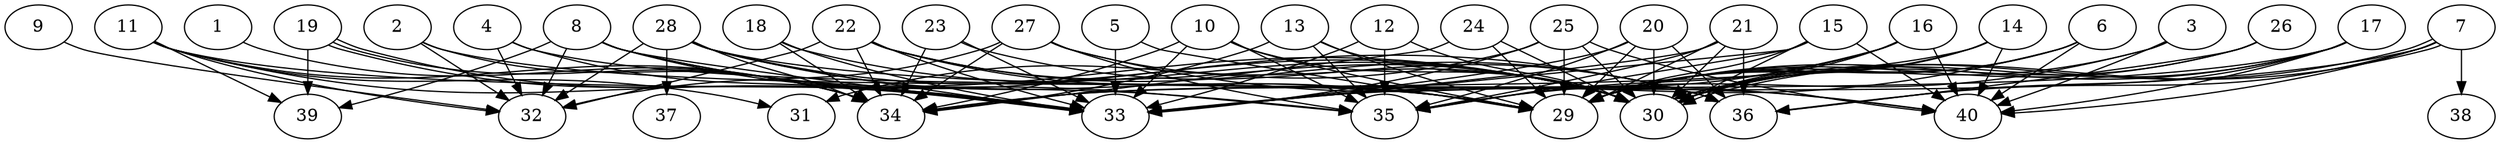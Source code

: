 // DAG automatically generated by daggen at Thu Oct  3 14:06:48 2019
// ./daggen --dot -n 40 --ccr 0.5 --fat 0.9 --regular 0.9 --density 0.7 --mindata 5242880 --maxdata 52428800 
digraph G {
  1 [size="85807104", alpha="0.18", expect_size="42903552"] 
  1 -> 34 [size ="42903552"]
  2 [size="90204160", alpha="0.04", expect_size="45102080"] 
  2 -> 29 [size ="45102080"]
  2 -> 32 [size ="45102080"]
  2 -> 34 [size ="45102080"]
  3 [size="57849856", alpha="0.05", expect_size="28924928"] 
  3 -> 29 [size ="28924928"]
  3 -> 35 [size ="28924928"]
  3 -> 40 [size ="28924928"]
  4 [size="38871040", alpha="0.17", expect_size="19435520"] 
  4 -> 29 [size ="19435520"]
  4 -> 32 [size ="19435520"]
  4 -> 33 [size ="19435520"]
  5 [size="87091200", alpha="0.02", expect_size="43545600"] 
  5 -> 29 [size ="43545600"]
  5 -> 33 [size ="43545600"]
  6 [size="69144576", alpha="0.07", expect_size="34572288"] 
  6 -> 29 [size ="34572288"]
  6 -> 30 [size ="34572288"]
  6 -> 33 [size ="34572288"]
  6 -> 40 [size ="34572288"]
  7 [size="55799808", alpha="0.15", expect_size="27899904"] 
  7 -> 30 [size ="27899904"]
  7 -> 30 [size ="27899904"]
  7 -> 34 [size ="27899904"]
  7 -> 36 [size ="27899904"]
  7 -> 38 [size ="27899904"]
  7 -> 40 [size ="27899904"]
  8 [size="91652096", alpha="0.06", expect_size="45826048"] 
  8 -> 30 [size ="45826048"]
  8 -> 32 [size ="45826048"]
  8 -> 33 [size ="45826048"]
  8 -> 35 [size ="45826048"]
  8 -> 36 [size ="45826048"]
  8 -> 39 [size ="45826048"]
  9 [size="63795200", alpha="0.06", expect_size="31897600"] 
  9 -> 32 [size ="31897600"]
  10 [size="77596672", alpha="0.02", expect_size="38798336"] 
  10 -> 29 [size ="38798336"]
  10 -> 30 [size ="38798336"]
  10 -> 33 [size ="38798336"]
  10 -> 34 [size ="38798336"]
  10 -> 35 [size ="38798336"]
  11 [size="36777984", alpha="0.08", expect_size="18388992"] 
  11 -> 31 [size ="18388992"]
  11 -> 32 [size ="18388992"]
  11 -> 33 [size ="18388992"]
  11 -> 34 [size ="18388992"]
  11 -> 35 [size ="18388992"]
  11 -> 39 [size ="18388992"]
  12 [size="26886144", alpha="0.04", expect_size="13443072"] 
  12 -> 30 [size ="13443072"]
  12 -> 33 [size ="13443072"]
  12 -> 35 [size ="13443072"]
  13 [size="45238272", alpha="0.18", expect_size="22619136"] 
  13 -> 29 [size ="22619136"]
  13 -> 30 [size ="22619136"]
  13 -> 34 [size ="22619136"]
  13 -> 35 [size ="22619136"]
  14 [size="66772992", alpha="0.13", expect_size="33386496"] 
  14 -> 29 [size ="33386496"]
  14 -> 30 [size ="33386496"]
  14 -> 34 [size ="33386496"]
  14 -> 40 [size ="33386496"]
  15 [size="51728384", alpha="0.11", expect_size="25864192"] 
  15 -> 29 [size ="25864192"]
  15 -> 30 [size ="25864192"]
  15 -> 33 [size ="25864192"]
  15 -> 35 [size ="25864192"]
  15 -> 40 [size ="25864192"]
  16 [size="61151232", alpha="0.10", expect_size="30575616"] 
  16 -> 29 [size ="30575616"]
  16 -> 30 [size ="30575616"]
  16 -> 33 [size ="30575616"]
  16 -> 35 [size ="30575616"]
  16 -> 40 [size ="30575616"]
  17 [size="92354560", alpha="0.11", expect_size="46177280"] 
  17 -> 29 [size ="46177280"]
  17 -> 30 [size ="46177280"]
  17 -> 33 [size ="46177280"]
  17 -> 36 [size ="46177280"]
  17 -> 40 [size ="46177280"]
  18 [size="69808128", alpha="0.16", expect_size="34904064"] 
  18 -> 30 [size ="34904064"]
  18 -> 33 [size ="34904064"]
  18 -> 34 [size ="34904064"]
  19 [size="99700736", alpha="0.10", expect_size="49850368"] 
  19 -> 33 [size ="49850368"]
  19 -> 33 [size ="49850368"]
  19 -> 34 [size ="49850368"]
  19 -> 39 [size ="49850368"]
  20 [size="34066432", alpha="0.13", expect_size="17033216"] 
  20 -> 29 [size ="17033216"]
  20 -> 30 [size ="17033216"]
  20 -> 33 [size ="17033216"]
  20 -> 35 [size ="17033216"]
  20 -> 36 [size ="17033216"]
  21 [size="45733888", alpha="0.12", expect_size="22866944"] 
  21 -> 29 [size ="22866944"]
  21 -> 30 [size ="22866944"]
  21 -> 33 [size ="22866944"]
  21 -> 35 [size ="22866944"]
  21 -> 36 [size ="22866944"]
  22 [size="85471232", alpha="0.08", expect_size="42735616"] 
  22 -> 29 [size ="42735616"]
  22 -> 30 [size ="42735616"]
  22 -> 32 [size ="42735616"]
  22 -> 33 [size ="42735616"]
  22 -> 34 [size ="42735616"]
  22 -> 36 [size ="42735616"]
  23 [size="11960320", alpha="0.14", expect_size="5980160"] 
  23 -> 33 [size ="5980160"]
  23 -> 34 [size ="5980160"]
  23 -> 36 [size ="5980160"]
  24 [size="98912256", alpha="0.06", expect_size="49456128"] 
  24 -> 29 [size ="49456128"]
  24 -> 30 [size ="49456128"]
  24 -> 34 [size ="49456128"]
  25 [size="63533056", alpha="0.14", expect_size="31766528"] 
  25 -> 29 [size ="31766528"]
  25 -> 30 [size ="31766528"]
  25 -> 31 [size ="31766528"]
  25 -> 33 [size ="31766528"]
  25 -> 40 [size ="31766528"]
  26 [size="21889024", alpha="0.15", expect_size="10944512"] 
  26 -> 29 [size ="10944512"]
  26 -> 30 [size ="10944512"]
  26 -> 36 [size ="10944512"]
  27 [size="68837376", alpha="0.05", expect_size="34418688"] 
  27 -> 30 [size ="34418688"]
  27 -> 32 [size ="34418688"]
  27 -> 34 [size ="34418688"]
  27 -> 35 [size ="34418688"]
  27 -> 40 [size ="34418688"]
  28 [size="24532992", alpha="0.13", expect_size="12266496"] 
  28 -> 29 [size ="12266496"]
  28 -> 30 [size ="12266496"]
  28 -> 32 [size ="12266496"]
  28 -> 33 [size ="12266496"]
  28 -> 34 [size ="12266496"]
  28 -> 37 [size ="12266496"]
  28 -> 40 [size ="12266496"]
  29 [size="101965824", alpha="0.11", expect_size="50982912"] 
  30 [size="55793664", alpha="0.04", expect_size="27896832"] 
  31 [size="24057856", alpha="0.03", expect_size="12028928"] 
  32 [size="82079744", alpha="0.05", expect_size="41039872"] 
  33 [size="26464256", alpha="0.14", expect_size="13232128"] 
  34 [size="93319168", alpha="0.16", expect_size="46659584"] 
  35 [size="27916288", alpha="0.06", expect_size="13958144"] 
  36 [size="95604736", alpha="0.06", expect_size="47802368"] 
  37 [size="71929856", alpha="0.05", expect_size="35964928"] 
  38 [size="96577536", alpha="0.15", expect_size="48288768"] 
  39 [size="61970432", alpha="0.05", expect_size="30985216"] 
  40 [size="21422080", alpha="0.19", expect_size="10711040"] 
}
